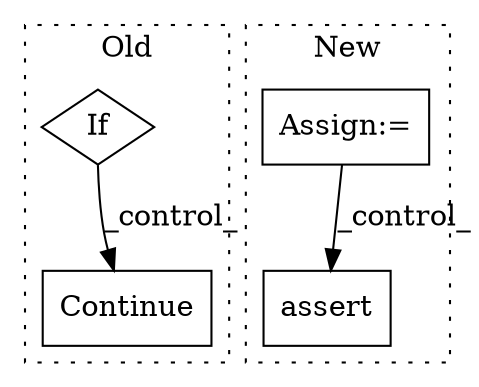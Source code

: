 digraph G {
subgraph cluster0 {
1 [label="Continue" a="43" s="3439" l="8" shape="box"];
3 [label="If" a="96" s="3382" l="3" shape="diamond"];
label = "Old";
style="dotted";
}
subgraph cluster1 {
2 [label="assert" a="65" s="3847" l="7" shape="box"];
4 [label="Assign:=" a="68" s="2239" l="3" shape="box"];
label = "New";
style="dotted";
}
3 -> 1 [label="_control_"];
4 -> 2 [label="_control_"];
}